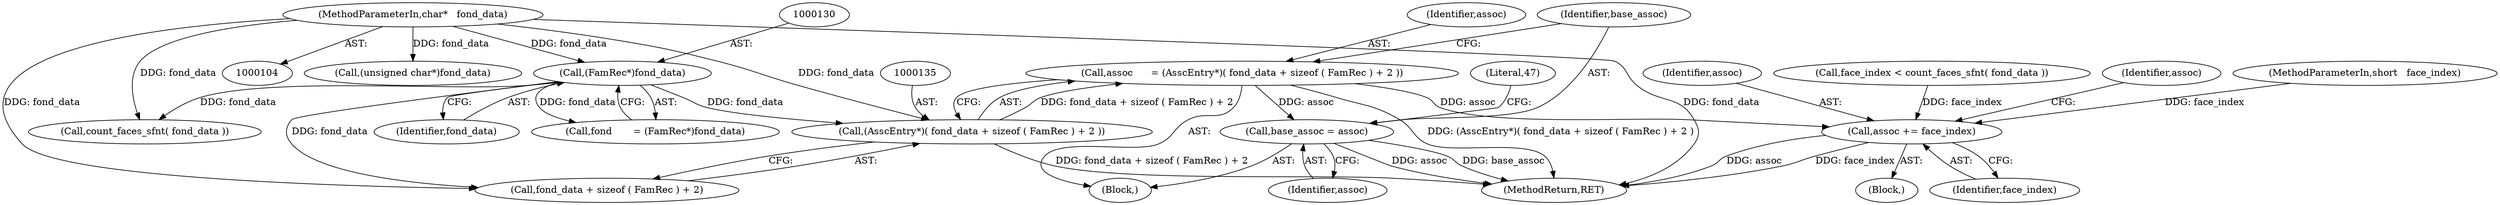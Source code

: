 digraph "0_savannah_18a8f0d9943369449bc4de92d411c78fb08d616c@integer" {
"1000132" [label="(Call,assoc      = (AsscEntry*)( fond_data + sizeof ( FamRec ) + 2 ))"];
"1000134" [label="(Call,(AsscEntry*)( fond_data + sizeof ( FamRec ) + 2 ))"];
"1000129" [label="(Call,(FamRec*)fond_data)"];
"1000105" [label="(MethodParameterIn,char*   fond_data)"];
"1000142" [label="(Call,base_assoc = assoc)"];
"1000156" [label="(Call,assoc += face_index)"];
"1000206" [label="(Call,(unsigned char*)fond_data)"];
"1000153" [label="(Call,count_faces_sfnt( fond_data ))"];
"1000110" [label="(Block,)"];
"1000157" [label="(Identifier,assoc)"];
"1000151" [label="(Call,face_index < count_faces_sfnt( fond_data ))"];
"1000147" [label="(Literal,47)"];
"1000158" [label="(Identifier,face_index)"];
"1000132" [label="(Call,assoc      = (AsscEntry*)( fond_data + sizeof ( FamRec ) + 2 ))"];
"1000105" [label="(MethodParameterIn,char*   fond_data)"];
"1000129" [label="(Call,(FamRec*)fond_data)"];
"1000131" [label="(Identifier,fond_data)"];
"1000404" [label="(MethodReturn,RET)"];
"1000156" [label="(Call,assoc += face_index)"];
"1000133" [label="(Identifier,assoc)"];
"1000136" [label="(Call,fond_data + sizeof ( FamRec ) + 2)"];
"1000144" [label="(Identifier,assoc)"];
"1000142" [label="(Call,base_assoc = assoc)"];
"1000127" [label="(Call,fond       = (FamRec*)fond_data)"];
"1000163" [label="(Identifier,assoc)"];
"1000109" [label="(MethodParameterIn,short   face_index)"];
"1000155" [label="(Block,)"];
"1000143" [label="(Identifier,base_assoc)"];
"1000134" [label="(Call,(AsscEntry*)( fond_data + sizeof ( FamRec ) + 2 ))"];
"1000132" -> "1000110"  [label="AST: "];
"1000132" -> "1000134"  [label="CFG: "];
"1000133" -> "1000132"  [label="AST: "];
"1000134" -> "1000132"  [label="AST: "];
"1000143" -> "1000132"  [label="CFG: "];
"1000132" -> "1000404"  [label="DDG: (AsscEntry*)( fond_data + sizeof ( FamRec ) + 2 )"];
"1000134" -> "1000132"  [label="DDG: fond_data + sizeof ( FamRec ) + 2"];
"1000132" -> "1000142"  [label="DDG: assoc"];
"1000132" -> "1000156"  [label="DDG: assoc"];
"1000134" -> "1000136"  [label="CFG: "];
"1000135" -> "1000134"  [label="AST: "];
"1000136" -> "1000134"  [label="AST: "];
"1000134" -> "1000404"  [label="DDG: fond_data + sizeof ( FamRec ) + 2"];
"1000129" -> "1000134"  [label="DDG: fond_data"];
"1000105" -> "1000134"  [label="DDG: fond_data"];
"1000129" -> "1000127"  [label="AST: "];
"1000129" -> "1000131"  [label="CFG: "];
"1000130" -> "1000129"  [label="AST: "];
"1000131" -> "1000129"  [label="AST: "];
"1000127" -> "1000129"  [label="CFG: "];
"1000129" -> "1000127"  [label="DDG: fond_data"];
"1000105" -> "1000129"  [label="DDG: fond_data"];
"1000129" -> "1000136"  [label="DDG: fond_data"];
"1000129" -> "1000153"  [label="DDG: fond_data"];
"1000105" -> "1000104"  [label="AST: "];
"1000105" -> "1000404"  [label="DDG: fond_data"];
"1000105" -> "1000136"  [label="DDG: fond_data"];
"1000105" -> "1000153"  [label="DDG: fond_data"];
"1000105" -> "1000206"  [label="DDG: fond_data"];
"1000142" -> "1000110"  [label="AST: "];
"1000142" -> "1000144"  [label="CFG: "];
"1000143" -> "1000142"  [label="AST: "];
"1000144" -> "1000142"  [label="AST: "];
"1000147" -> "1000142"  [label="CFG: "];
"1000142" -> "1000404"  [label="DDG: assoc"];
"1000142" -> "1000404"  [label="DDG: base_assoc"];
"1000156" -> "1000155"  [label="AST: "];
"1000156" -> "1000158"  [label="CFG: "];
"1000157" -> "1000156"  [label="AST: "];
"1000158" -> "1000156"  [label="AST: "];
"1000163" -> "1000156"  [label="CFG: "];
"1000156" -> "1000404"  [label="DDG: assoc"];
"1000156" -> "1000404"  [label="DDG: face_index"];
"1000151" -> "1000156"  [label="DDG: face_index"];
"1000109" -> "1000156"  [label="DDG: face_index"];
}
